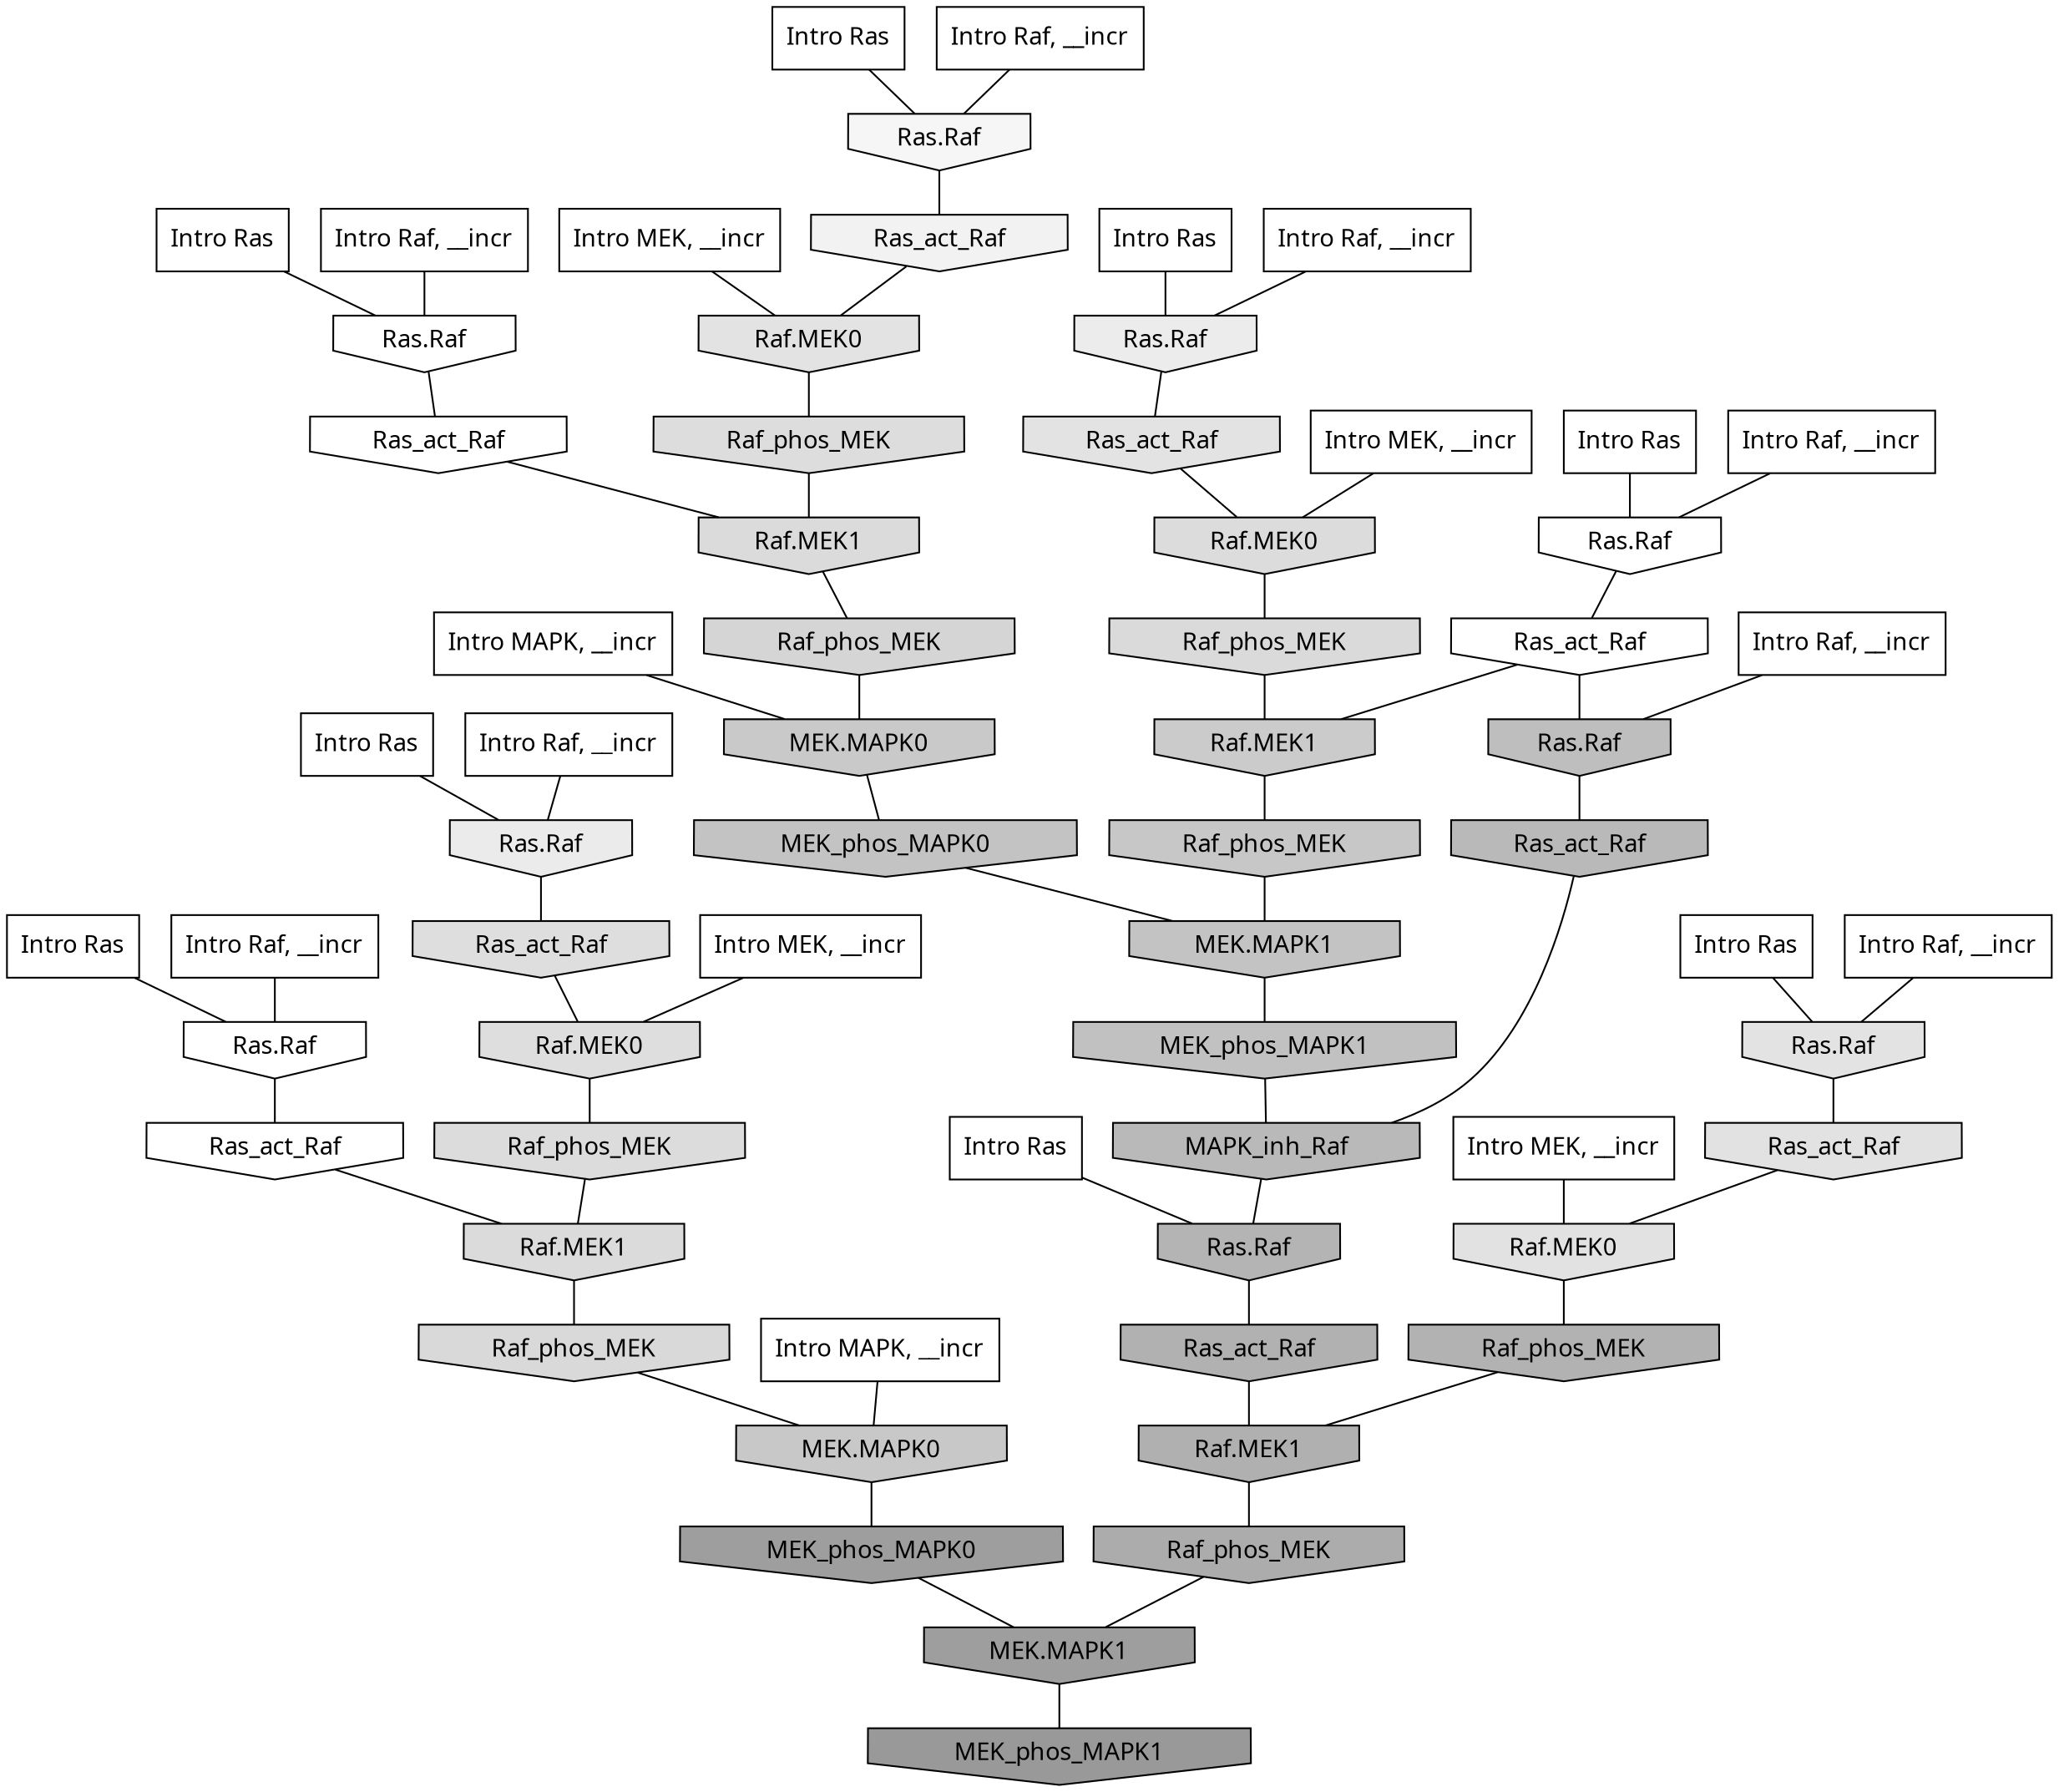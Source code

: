 digraph G{
  rankdir="TB";
  ranksep=0.30;
  node [fontname="CMU Serif"];
  edge [fontname="CMU Serif"];
  
  1 [label="Intro Ras", shape=rectangle, style=filled, fillcolor="0.000 0.000 1.000"]
  
  21 [label="Intro Ras", shape=rectangle, style=filled, fillcolor="0.000 0.000 1.000"]
  
  41 [label="Intro Ras", shape=rectangle, style=filled, fillcolor="0.000 0.000 1.000"]
  
  46 [label="Intro Ras", shape=rectangle, style=filled, fillcolor="0.000 0.000 1.000"]
  
  64 [label="Intro Ras", shape=rectangle, style=filled, fillcolor="0.000 0.000 1.000"]
  
  71 [label="Intro Ras", shape=rectangle, style=filled, fillcolor="0.000 0.000 1.000"]
  
  80 [label="Intro Ras", shape=rectangle, style=filled, fillcolor="0.000 0.000 1.000"]
  
  99 [label="Intro Ras", shape=rectangle, style=filled, fillcolor="0.000 0.000 1.000"]
  
  119 [label="Intro Raf, __incr", shape=rectangle, style=filled, fillcolor="0.000 0.000 1.000"]
  
  211 [label="Intro Raf, __incr", shape=rectangle, style=filled, fillcolor="0.000 0.000 1.000"]
  
  252 [label="Intro Raf, __incr", shape=rectangle, style=filled, fillcolor="0.000 0.000 1.000"]
  
  274 [label="Intro Raf, __incr", shape=rectangle, style=filled, fillcolor="0.000 0.000 1.000"]
  
  462 [label="Intro Raf, __incr", shape=rectangle, style=filled, fillcolor="0.000 0.000 1.000"]
  
  472 [label="Intro Raf, __incr", shape=rectangle, style=filled, fillcolor="0.000 0.000 1.000"]
  
  1018 [label="Intro Raf, __incr", shape=rectangle, style=filled, fillcolor="0.000 0.000 1.000"]
  
  1096 [label="Intro Raf, __incr", shape=rectangle, style=filled, fillcolor="0.000 0.000 1.000"]
  
  1230 [label="Intro MEK, __incr", shape=rectangle, style=filled, fillcolor="0.000 0.000 1.000"]
  
  1256 [label="Intro MEK, __incr", shape=rectangle, style=filled, fillcolor="0.000 0.000 1.000"]
  
  1442 [label="Intro MEK, __incr", shape=rectangle, style=filled, fillcolor="0.000 0.000 1.000"]
  
  1954 [label="Intro MEK, __incr", shape=rectangle, style=filled, fillcolor="0.000 0.000 1.000"]
  
  2638 [label="Intro MAPK, __incr", shape=rectangle, style=filled, fillcolor="0.000 0.000 1.000"]
  
  2940 [label="Intro MAPK, __incr", shape=rectangle, style=filled, fillcolor="0.000 0.000 1.000"]
  
  3259 [label="Ras.Raf", shape=invhouse, style=filled, fillcolor="0.000 0.000 1.000"]
  
  3281 [label="Ras.Raf", shape=invhouse, style=filled, fillcolor="0.000 0.000 1.000"]
  
  3299 [label="Ras_act_Raf", shape=invhouse, style=filled, fillcolor="0.000 0.000 1.000"]
  
  3304 [label="Ras_act_Raf", shape=invhouse, style=filled, fillcolor="0.000 0.000 1.000"]
  
  3311 [label="Ras.Raf", shape=invhouse, style=filled, fillcolor="0.000 0.000 0.999"]
  
  3312 [label="Ras_act_Raf", shape=invhouse, style=filled, fillcolor="0.000 0.000 0.999"]
  
  3811 [label="Ras.Raf", shape=invhouse, style=filled, fillcolor="0.000 0.000 0.961"]
  
  4178 [label="Ras_act_Raf", shape=invhouse, style=filled, fillcolor="0.000 0.000 0.946"]
  
  4758 [label="Ras.Raf", shape=invhouse, style=filled, fillcolor="0.000 0.000 0.922"]
  
  4838 [label="Ras.Raf", shape=invhouse, style=filled, fillcolor="0.000 0.000 0.920"]
  
  5607 [label="Raf.MEK0", shape=invhouse, style=filled, fillcolor="0.000 0.000 0.890"]
  
  5625 [label="Ras.Raf", shape=invhouse, style=filled, fillcolor="0.000 0.000 0.890"]
  
  5634 [label="Ras_act_Raf", shape=invhouse, style=filled, fillcolor="0.000 0.000 0.890"]
  
  5836 [label="Ras_act_Raf", shape=invhouse, style=filled, fillcolor="0.000 0.000 0.883"]
  
  5838 [label="Raf.MEK0", shape=invhouse, style=filled, fillcolor="0.000 0.000 0.883"]
  
  6316 [label="Ras_act_Raf", shape=invhouse, style=filled, fillcolor="0.000 0.000 0.868"]
  
  6322 [label="Raf.MEK0", shape=invhouse, style=filled, fillcolor="0.000 0.000 0.868"]
  
  6425 [label="Raf_phos_MEK", shape=invhouse, style=filled, fillcolor="0.000 0.000 0.866"]
  
  6618 [label="Raf.MEK0", shape=invhouse, style=filled, fillcolor="0.000 0.000 0.861"]
  
  6647 [label="Raf_phos_MEK", shape=invhouse, style=filled, fillcolor="0.000 0.000 0.860"]
  
  6752 [label="Raf.MEK1", shape=invhouse, style=filled, fillcolor="0.000 0.000 0.858"]
  
  6818 [label="Raf.MEK1", shape=invhouse, style=filled, fillcolor="0.000 0.000 0.856"]
  
  6997 [label="Raf_phos_MEK", shape=invhouse, style=filled, fillcolor="0.000 0.000 0.852"]
  
  7185 [label="Raf_phos_MEK", shape=invhouse, style=filled, fillcolor="0.000 0.000 0.849"]
  
  7971 [label="Raf_phos_MEK", shape=invhouse, style=filled, fillcolor="0.000 0.000 0.833"]
  
  10308 [label="Raf.MEK1", shape=invhouse, style=filled, fillcolor="0.000 0.000 0.795"]
  
  10991 [label="MEK.MAPK0", shape=invhouse, style=filled, fillcolor="0.000 0.000 0.787"]
  
  11313 [label="MEK.MAPK0", shape=invhouse, style=filled, fillcolor="0.000 0.000 0.783"]
  
  11750 [label="Raf_phos_MEK", shape=invhouse, style=filled, fillcolor="0.000 0.000 0.778"]
  
  13180 [label="MEK_phos_MAPK0", shape=invhouse, style=filled, fillcolor="0.000 0.000 0.763"]
  
  13308 [label="MEK.MAPK1", shape=invhouse, style=filled, fillcolor="0.000 0.000 0.762"]
  
  14298 [label="MEK_phos_MAPK1", shape=invhouse, style=filled, fillcolor="0.000 0.000 0.754"]
  
  15411 [label="Ras.Raf", shape=invhouse, style=filled, fillcolor="0.000 0.000 0.743"]
  
  16761 [label="Ras_act_Raf", shape=invhouse, style=filled, fillcolor="0.000 0.000 0.724"]
  
  16767 [label="MAPK_inh_Raf", shape=invhouse, style=filled, fillcolor="0.000 0.000 0.724"]
  
  17703 [label="Ras.Raf", shape=invhouse, style=filled, fillcolor="0.000 0.000 0.706"]
  
  18072 [label="Raf_phos_MEK", shape=invhouse, style=filled, fillcolor="0.000 0.000 0.697"]
  
  18144 [label="Ras_act_Raf", shape=invhouse, style=filled, fillcolor="0.000 0.000 0.695"]
  
  18397 [label="Raf.MEK1", shape=invhouse, style=filled, fillcolor="0.000 0.000 0.688"]
  
  18927 [label="Raf_phos_MEK", shape=invhouse, style=filled, fillcolor="0.000 0.000 0.674"]
  
  20582 [label="MEK_phos_MAPK0", shape=invhouse, style=filled, fillcolor="0.000 0.000 0.620"]
  
  20583 [label="MEK.MAPK1", shape=invhouse, style=filled, fillcolor="0.000 0.000 0.620"]
  
  21059 [label="MEK_phos_MAPK1", shape=invhouse, style=filled, fillcolor="0.000 0.000 0.600"]
  
  
  20583 -> 21059 [dir=none, color="0.000 0.000 0.000"] 
  20582 -> 20583 [dir=none, color="0.000 0.000 0.000"] 
  18927 -> 20583 [dir=none, color="0.000 0.000 0.000"] 
  18397 -> 18927 [dir=none, color="0.000 0.000 0.000"] 
  18144 -> 18397 [dir=none, color="0.000 0.000 0.000"] 
  18072 -> 18397 [dir=none, color="0.000 0.000 0.000"] 
  17703 -> 18144 [dir=none, color="0.000 0.000 0.000"] 
  16767 -> 17703 [dir=none, color="0.000 0.000 0.000"] 
  16761 -> 16767 [dir=none, color="0.000 0.000 0.000"] 
  15411 -> 16761 [dir=none, color="0.000 0.000 0.000"] 
  14298 -> 16767 [dir=none, color="0.000 0.000 0.000"] 
  13308 -> 14298 [dir=none, color="0.000 0.000 0.000"] 
  13180 -> 13308 [dir=none, color="0.000 0.000 0.000"] 
  11750 -> 13308 [dir=none, color="0.000 0.000 0.000"] 
  11313 -> 20582 [dir=none, color="0.000 0.000 0.000"] 
  10991 -> 13180 [dir=none, color="0.000 0.000 0.000"] 
  10308 -> 11750 [dir=none, color="0.000 0.000 0.000"] 
  7971 -> 10991 [dir=none, color="0.000 0.000 0.000"] 
  7185 -> 11313 [dir=none, color="0.000 0.000 0.000"] 
  6997 -> 10308 [dir=none, color="0.000 0.000 0.000"] 
  6818 -> 7971 [dir=none, color="0.000 0.000 0.000"] 
  6752 -> 7185 [dir=none, color="0.000 0.000 0.000"] 
  6647 -> 6752 [dir=none, color="0.000 0.000 0.000"] 
  6618 -> 6997 [dir=none, color="0.000 0.000 0.000"] 
  6425 -> 6818 [dir=none, color="0.000 0.000 0.000"] 
  6322 -> 6647 [dir=none, color="0.000 0.000 0.000"] 
  6316 -> 6322 [dir=none, color="0.000 0.000 0.000"] 
  5838 -> 18072 [dir=none, color="0.000 0.000 0.000"] 
  5836 -> 5838 [dir=none, color="0.000 0.000 0.000"] 
  5634 -> 6618 [dir=none, color="0.000 0.000 0.000"] 
  5625 -> 5836 [dir=none, color="0.000 0.000 0.000"] 
  5607 -> 6425 [dir=none, color="0.000 0.000 0.000"] 
  4838 -> 6316 [dir=none, color="0.000 0.000 0.000"] 
  4758 -> 5634 [dir=none, color="0.000 0.000 0.000"] 
  4178 -> 5607 [dir=none, color="0.000 0.000 0.000"] 
  3811 -> 4178 [dir=none, color="0.000 0.000 0.000"] 
  3312 -> 10308 [dir=none, color="0.000 0.000 0.000"] 
  3312 -> 15411 [dir=none, color="0.000 0.000 0.000"] 
  3311 -> 3312 [dir=none, color="0.000 0.000 0.000"] 
  3304 -> 6752 [dir=none, color="0.000 0.000 0.000"] 
  3299 -> 6818 [dir=none, color="0.000 0.000 0.000"] 
  3281 -> 3304 [dir=none, color="0.000 0.000 0.000"] 
  3259 -> 3299 [dir=none, color="0.000 0.000 0.000"] 
  2940 -> 10991 [dir=none, color="0.000 0.000 0.000"] 
  2638 -> 11313 [dir=none, color="0.000 0.000 0.000"] 
  1954 -> 6618 [dir=none, color="0.000 0.000 0.000"] 
  1442 -> 5838 [dir=none, color="0.000 0.000 0.000"] 
  1256 -> 6322 [dir=none, color="0.000 0.000 0.000"] 
  1230 -> 5607 [dir=none, color="0.000 0.000 0.000"] 
  1096 -> 4758 [dir=none, color="0.000 0.000 0.000"] 
  1018 -> 3259 [dir=none, color="0.000 0.000 0.000"] 
  472 -> 3281 [dir=none, color="0.000 0.000 0.000"] 
  462 -> 3311 [dir=none, color="0.000 0.000 0.000"] 
  274 -> 5625 [dir=none, color="0.000 0.000 0.000"] 
  252 -> 4838 [dir=none, color="0.000 0.000 0.000"] 
  211 -> 3811 [dir=none, color="0.000 0.000 0.000"] 
  119 -> 15411 [dir=none, color="0.000 0.000 0.000"] 
  99 -> 3311 [dir=none, color="0.000 0.000 0.000"] 
  80 -> 3811 [dir=none, color="0.000 0.000 0.000"] 
  71 -> 4838 [dir=none, color="0.000 0.000 0.000"] 
  64 -> 3281 [dir=none, color="0.000 0.000 0.000"] 
  46 -> 17703 [dir=none, color="0.000 0.000 0.000"] 
  41 -> 3259 [dir=none, color="0.000 0.000 0.000"] 
  21 -> 5625 [dir=none, color="0.000 0.000 0.000"] 
  1 -> 4758 [dir=none, color="0.000 0.000 0.000"] 
  
  }
